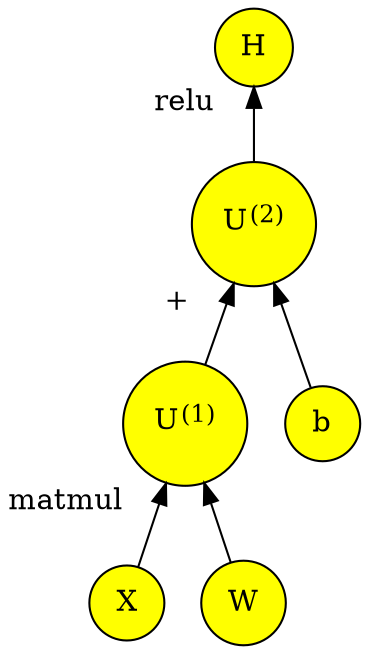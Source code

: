 digraph G {
    rankdir = BT;

    {
        node [shape=circle,style="filled", color=black, fillcolor=yellow, fillcolor=yellow]
        X [label="X"]
        W [label="W"]
        b [label="b"]
        U1 [label=<U<sup>(1)</sup>>, xlabel="matmul"]
        U2 [label=<U<sup>(2)</sup>>, xlabel="+"]
        H [label="H", xlabel="relu"]
    }
    X -> U1
    W -> U1
    U1 -> U2
    U2 -> H
    b -> U2 
}
# This computational graph computes y = sigma * (x^T * w + b)